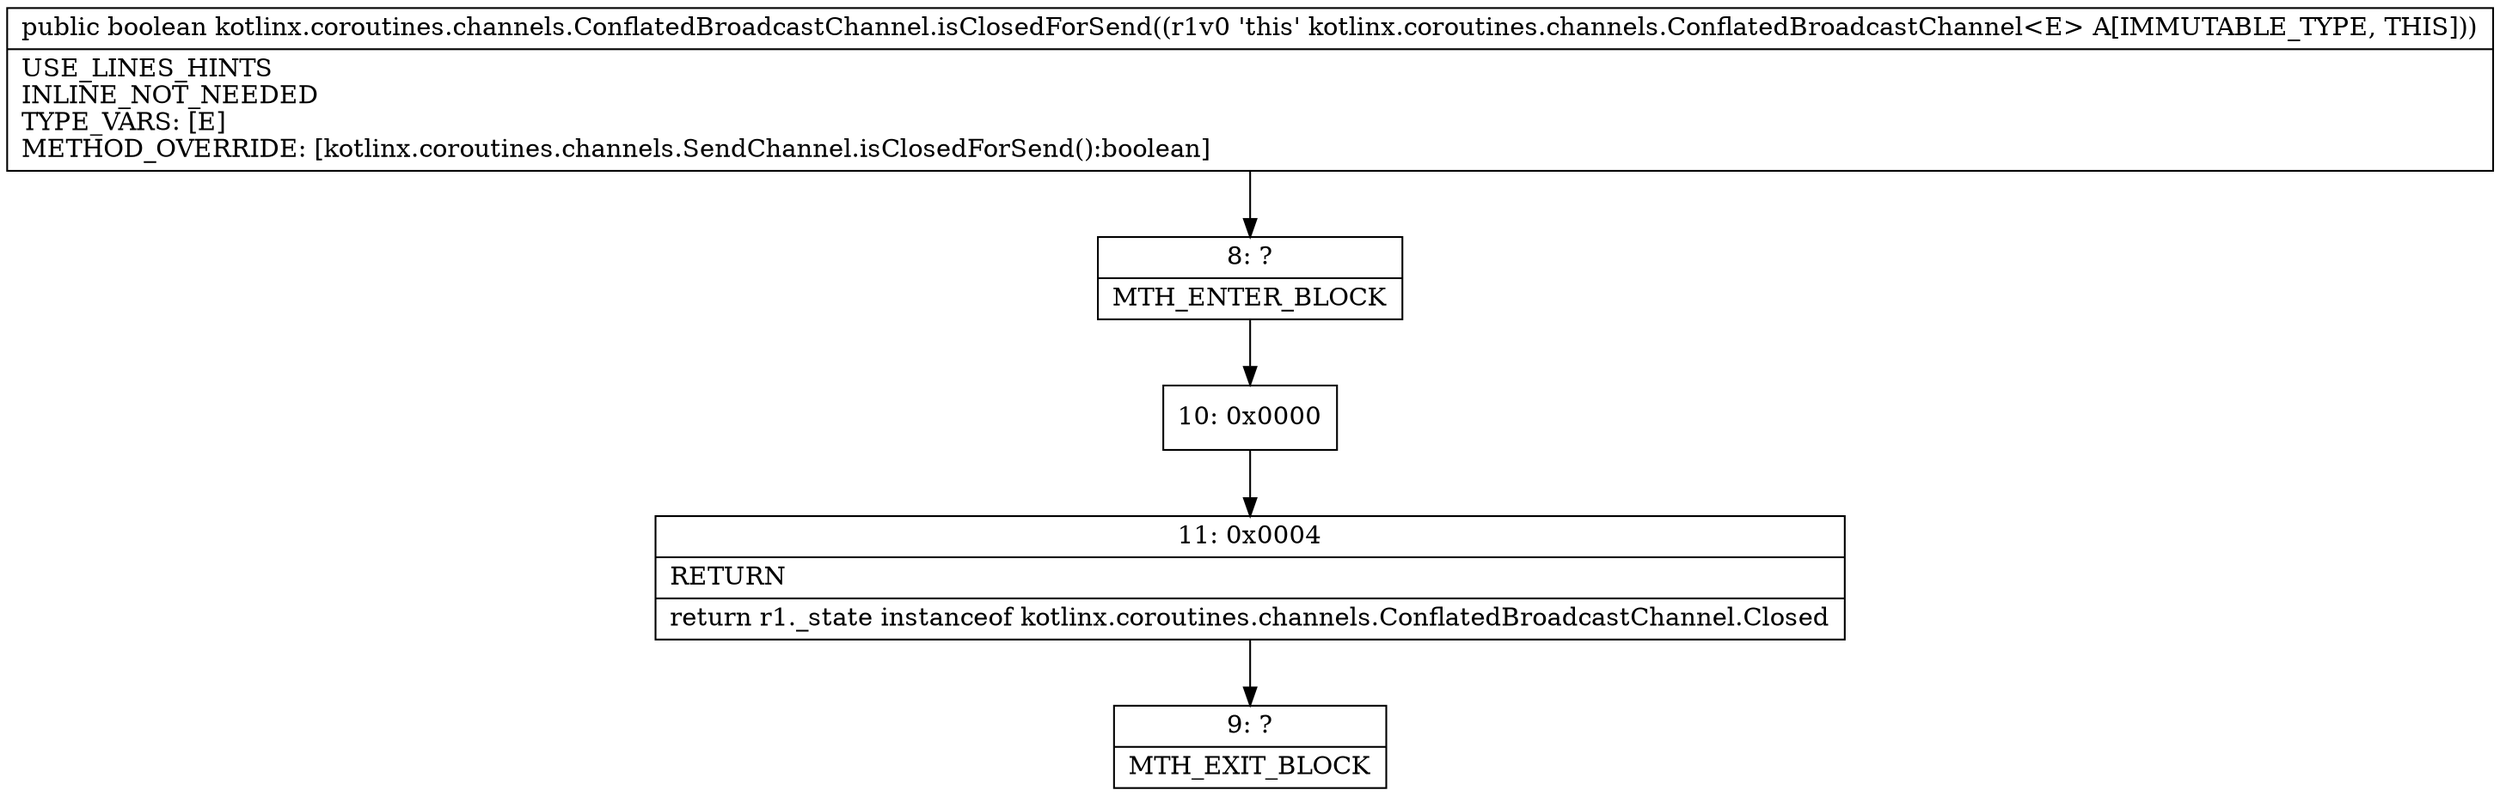 digraph "CFG forkotlinx.coroutines.channels.ConflatedBroadcastChannel.isClosedForSend()Z" {
Node_8 [shape=record,label="{8\:\ ?|MTH_ENTER_BLOCK\l}"];
Node_10 [shape=record,label="{10\:\ 0x0000}"];
Node_11 [shape=record,label="{11\:\ 0x0004|RETURN\l|return r1._state instanceof kotlinx.coroutines.channels.ConflatedBroadcastChannel.Closed\l}"];
Node_9 [shape=record,label="{9\:\ ?|MTH_EXIT_BLOCK\l}"];
MethodNode[shape=record,label="{public boolean kotlinx.coroutines.channels.ConflatedBroadcastChannel.isClosedForSend((r1v0 'this' kotlinx.coroutines.channels.ConflatedBroadcastChannel\<E\> A[IMMUTABLE_TYPE, THIS]))  | USE_LINES_HINTS\lINLINE_NOT_NEEDED\lTYPE_VARS: [E]\lMETHOD_OVERRIDE: [kotlinx.coroutines.channels.SendChannel.isClosedForSend():boolean]\l}"];
MethodNode -> Node_8;Node_8 -> Node_10;
Node_10 -> Node_11;
Node_11 -> Node_9;
}

